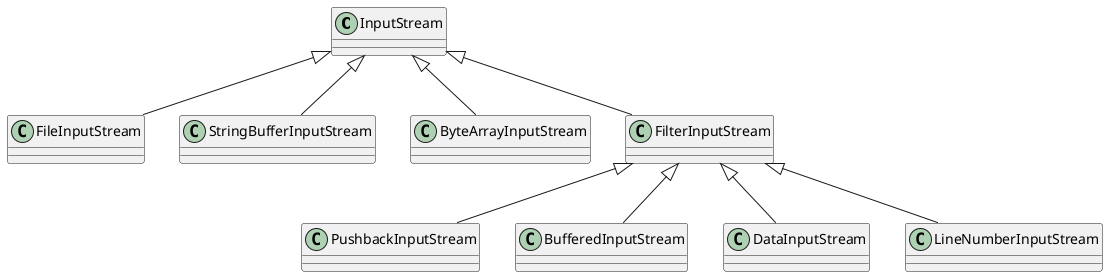 @startuml java io
class InputStream{}

class FileInputStream{
}
class StringBufferInputStream{}
class ByteArrayInputStream{}
class FilterInputStream{}
class PushbackInputStream{}
class BufferedInputStream{}
class DataInputStream{}
class LineNumberInputStream{}



InputStream <|-- FileInputStream
InputStream <|-- StringBufferInputStream
InputStream <|-- ByteArrayInputStream
InputStream <|-- FilterInputStream


FilterInputStream <|-- PushbackInputStream
FilterInputStream <|-- BufferedInputStream
FilterInputStream <|-- DataInputStream
FilterInputStream <|-- LineNumberInputStream
@enduml
